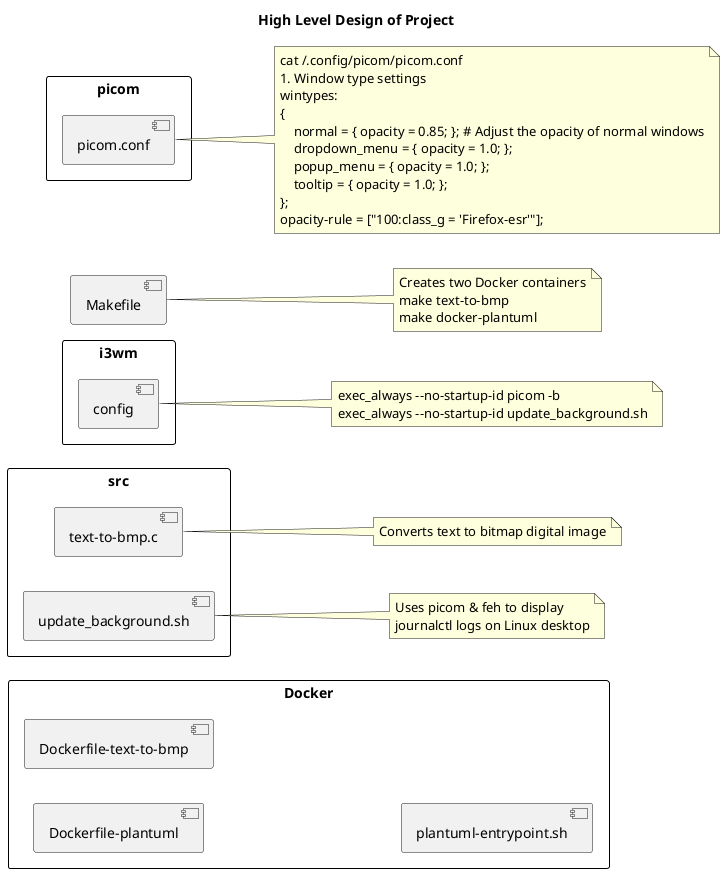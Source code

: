 @startuml
skinparam packageStyle rectangle
skinparam rectangle {
    borderColor Black
    borderWidth 1
    backgroundColor #FFFFFF
    FontColor Black
}
title High Level Design of Project

left to right direction

package "i3wm" {
    [config]
}

package "picom" {
    [picom.conf]
}

note "Uses picom & feh to display\njournalctl logs on Linux desktop" as N1

package "Docker" {
    [Dockerfile-plantuml]
    [Dockerfile-text-to-bmp]
    [plantuml-entrypoint.sh]
}

package "src" {
    [text-to-bmp.c]
    [update_background.sh]
}

note "Converts text to bitmap digital image" as N2
note as N3
    exec_always --no-startup-id picom -b
    exec_always --no-startup-id update_background.sh
end note
note as N4
    Creates two Docker containers
    make text-to-bmp
    make docker-plantuml
end note
note as N5
cat ~/.config/picom/picom.conf 
# Window type settings
wintypes:
{
    normal = { opacity = 0.85; }; # Adjust the opacity of normal windows
    dropdown_menu = { opacity = 1.0; };
    popup_menu = { opacity = 1.0; };
    tooltip = { opacity = 1.0; };
};
opacity-rule = ["100:class_g = 'Firefox-esr'"];
end note

[update_background.sh] --> N1
[text-to-bmp.c] --> N2
[config] --> N3
[Makefile] --> N4
[picom.conf] --> N5

@enduml

